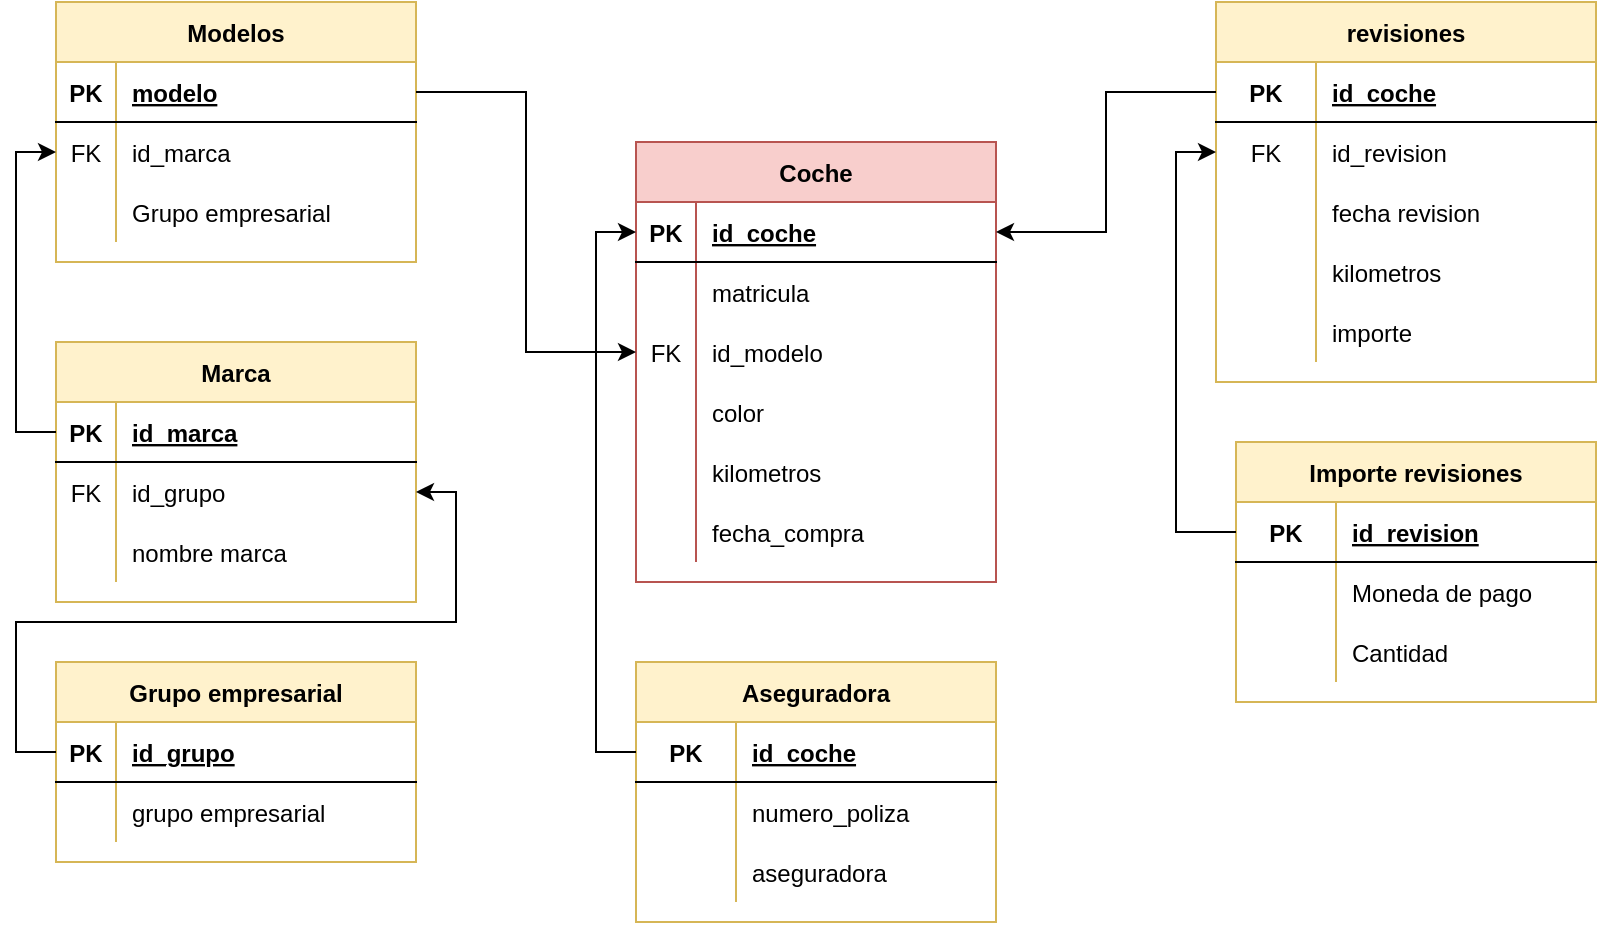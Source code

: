 <mxfile version="20.3.0" type="device"><diagram id="kRis9hSddyUz1scjvimP" name="Página-1"><mxGraphModel dx="1769" dy="606" grid="1" gridSize="10" guides="1" tooltips="1" connect="1" arrows="1" fold="1" page="1" pageScale="1" pageWidth="827" pageHeight="1169" math="0" shadow="0"><root><mxCell id="0"/><mxCell id="1" parent="0"/><mxCell id="tUKyHckhj3un_bRg2Ipb-5" value="Coche" style="shape=table;startSize=30;container=1;collapsible=1;childLayout=tableLayout;fixedRows=1;rowLines=0;fontStyle=1;align=center;resizeLast=1;fillColor=#f8cecc;strokeColor=#b85450;" vertex="1" parent="1"><mxGeometry y="170" width="180" height="220" as="geometry"/></mxCell><mxCell id="tUKyHckhj3un_bRg2Ipb-6" value="" style="shape=tableRow;horizontal=0;startSize=0;swimlaneHead=0;swimlaneBody=0;fillColor=none;collapsible=0;dropTarget=0;points=[[0,0.5],[1,0.5]];portConstraint=eastwest;top=0;left=0;right=0;bottom=1;" vertex="1" parent="tUKyHckhj3un_bRg2Ipb-5"><mxGeometry y="30" width="180" height="30" as="geometry"/></mxCell><mxCell id="tUKyHckhj3un_bRg2Ipb-7" value="PK" style="shape=partialRectangle;connectable=0;fillColor=none;top=0;left=0;bottom=0;right=0;fontStyle=1;overflow=hidden;" vertex="1" parent="tUKyHckhj3un_bRg2Ipb-6"><mxGeometry width="30" height="30" as="geometry"><mxRectangle width="30" height="30" as="alternateBounds"/></mxGeometry></mxCell><mxCell id="tUKyHckhj3un_bRg2Ipb-8" value="id_coche" style="shape=partialRectangle;connectable=0;fillColor=none;top=0;left=0;bottom=0;right=0;align=left;spacingLeft=6;fontStyle=5;overflow=hidden;" vertex="1" parent="tUKyHckhj3un_bRg2Ipb-6"><mxGeometry x="30" width="150" height="30" as="geometry"><mxRectangle width="150" height="30" as="alternateBounds"/></mxGeometry></mxCell><mxCell id="tUKyHckhj3un_bRg2Ipb-9" value="" style="shape=tableRow;horizontal=0;startSize=0;swimlaneHead=0;swimlaneBody=0;fillColor=none;collapsible=0;dropTarget=0;points=[[0,0.5],[1,0.5]];portConstraint=eastwest;top=0;left=0;right=0;bottom=0;" vertex="1" parent="tUKyHckhj3un_bRg2Ipb-5"><mxGeometry y="60" width="180" height="30" as="geometry"/></mxCell><mxCell id="tUKyHckhj3un_bRg2Ipb-10" value="" style="shape=partialRectangle;connectable=0;fillColor=none;top=0;left=0;bottom=0;right=0;editable=1;overflow=hidden;" vertex="1" parent="tUKyHckhj3un_bRg2Ipb-9"><mxGeometry width="30" height="30" as="geometry"><mxRectangle width="30" height="30" as="alternateBounds"/></mxGeometry></mxCell><mxCell id="tUKyHckhj3un_bRg2Ipb-11" value="matricula" style="shape=partialRectangle;connectable=0;fillColor=none;top=0;left=0;bottom=0;right=0;align=left;spacingLeft=6;overflow=hidden;" vertex="1" parent="tUKyHckhj3un_bRg2Ipb-9"><mxGeometry x="30" width="150" height="30" as="geometry"><mxRectangle width="150" height="30" as="alternateBounds"/></mxGeometry></mxCell><mxCell id="tUKyHckhj3un_bRg2Ipb-165" value="" style="shape=tableRow;horizontal=0;startSize=0;swimlaneHead=0;swimlaneBody=0;fillColor=none;collapsible=0;dropTarget=0;points=[[0,0.5],[1,0.5]];portConstraint=eastwest;top=0;left=0;right=0;bottom=0;" vertex="1" parent="tUKyHckhj3un_bRg2Ipb-5"><mxGeometry y="90" width="180" height="30" as="geometry"/></mxCell><mxCell id="tUKyHckhj3un_bRg2Ipb-166" value="FK" style="shape=partialRectangle;connectable=0;fillColor=none;top=0;left=0;bottom=0;right=0;editable=1;overflow=hidden;" vertex="1" parent="tUKyHckhj3un_bRg2Ipb-165"><mxGeometry width="30" height="30" as="geometry"><mxRectangle width="30" height="30" as="alternateBounds"/></mxGeometry></mxCell><mxCell id="tUKyHckhj3un_bRg2Ipb-167" value="id_modelo" style="shape=partialRectangle;connectable=0;fillColor=none;top=0;left=0;bottom=0;right=0;align=left;spacingLeft=6;overflow=hidden;" vertex="1" parent="tUKyHckhj3un_bRg2Ipb-165"><mxGeometry x="30" width="150" height="30" as="geometry"><mxRectangle width="150" height="30" as="alternateBounds"/></mxGeometry></mxCell><mxCell id="tUKyHckhj3un_bRg2Ipb-12" value="" style="shape=tableRow;horizontal=0;startSize=0;swimlaneHead=0;swimlaneBody=0;fillColor=none;collapsible=0;dropTarget=0;points=[[0,0.5],[1,0.5]];portConstraint=eastwest;top=0;left=0;right=0;bottom=0;" vertex="1" parent="tUKyHckhj3un_bRg2Ipb-5"><mxGeometry y="120" width="180" height="30" as="geometry"/></mxCell><mxCell id="tUKyHckhj3un_bRg2Ipb-13" value="" style="shape=partialRectangle;connectable=0;fillColor=none;top=0;left=0;bottom=0;right=0;editable=1;overflow=hidden;" vertex="1" parent="tUKyHckhj3un_bRg2Ipb-12"><mxGeometry width="30" height="30" as="geometry"><mxRectangle width="30" height="30" as="alternateBounds"/></mxGeometry></mxCell><mxCell id="tUKyHckhj3un_bRg2Ipb-14" value="color" style="shape=partialRectangle;connectable=0;fillColor=none;top=0;left=0;bottom=0;right=0;align=left;spacingLeft=6;overflow=hidden;" vertex="1" parent="tUKyHckhj3un_bRg2Ipb-12"><mxGeometry x="30" width="150" height="30" as="geometry"><mxRectangle width="150" height="30" as="alternateBounds"/></mxGeometry></mxCell><mxCell id="tUKyHckhj3un_bRg2Ipb-21" value="" style="shape=tableRow;horizontal=0;startSize=0;swimlaneHead=0;swimlaneBody=0;fillColor=none;collapsible=0;dropTarget=0;points=[[0,0.5],[1,0.5]];portConstraint=eastwest;top=0;left=0;right=0;bottom=0;" vertex="1" parent="tUKyHckhj3un_bRg2Ipb-5"><mxGeometry y="150" width="180" height="30" as="geometry"/></mxCell><mxCell id="tUKyHckhj3un_bRg2Ipb-22" value="" style="shape=partialRectangle;connectable=0;fillColor=none;top=0;left=0;bottom=0;right=0;editable=1;overflow=hidden;" vertex="1" parent="tUKyHckhj3un_bRg2Ipb-21"><mxGeometry width="30" height="30" as="geometry"><mxRectangle width="30" height="30" as="alternateBounds"/></mxGeometry></mxCell><mxCell id="tUKyHckhj3un_bRg2Ipb-23" value="kilometros" style="shape=partialRectangle;connectable=0;fillColor=none;top=0;left=0;bottom=0;right=0;align=left;spacingLeft=6;overflow=hidden;" vertex="1" parent="tUKyHckhj3un_bRg2Ipb-21"><mxGeometry x="30" width="150" height="30" as="geometry"><mxRectangle width="150" height="30" as="alternateBounds"/></mxGeometry></mxCell><mxCell id="tUKyHckhj3un_bRg2Ipb-27" value="" style="shape=tableRow;horizontal=0;startSize=0;swimlaneHead=0;swimlaneBody=0;fillColor=none;collapsible=0;dropTarget=0;points=[[0,0.5],[1,0.5]];portConstraint=eastwest;top=0;left=0;right=0;bottom=0;" vertex="1" parent="tUKyHckhj3un_bRg2Ipb-5"><mxGeometry y="180" width="180" height="30" as="geometry"/></mxCell><mxCell id="tUKyHckhj3un_bRg2Ipb-28" value="" style="shape=partialRectangle;connectable=0;fillColor=none;top=0;left=0;bottom=0;right=0;editable=1;overflow=hidden;" vertex="1" parent="tUKyHckhj3un_bRg2Ipb-27"><mxGeometry width="30" height="30" as="geometry"><mxRectangle width="30" height="30" as="alternateBounds"/></mxGeometry></mxCell><mxCell id="tUKyHckhj3un_bRg2Ipb-29" value="fecha_compra" style="shape=partialRectangle;connectable=0;fillColor=none;top=0;left=0;bottom=0;right=0;align=left;spacingLeft=6;overflow=hidden;" vertex="1" parent="tUKyHckhj3un_bRg2Ipb-27"><mxGeometry x="30" width="150" height="30" as="geometry"><mxRectangle width="150" height="30" as="alternateBounds"/></mxGeometry></mxCell><mxCell id="tUKyHckhj3un_bRg2Ipb-79" value="revisiones" style="shape=table;startSize=30;container=1;collapsible=1;childLayout=tableLayout;fixedRows=1;rowLines=0;fontStyle=1;align=center;resizeLast=1;fillColor=#fff2cc;strokeColor=#d6b656;" vertex="1" parent="1"><mxGeometry x="290" y="100" width="190" height="190" as="geometry"/></mxCell><mxCell id="tUKyHckhj3un_bRg2Ipb-80" value="" style="shape=tableRow;horizontal=0;startSize=0;swimlaneHead=0;swimlaneBody=0;fillColor=none;collapsible=0;dropTarget=0;points=[[0,0.5],[1,0.5]];portConstraint=eastwest;top=0;left=0;right=0;bottom=1;" vertex="1" parent="tUKyHckhj3un_bRg2Ipb-79"><mxGeometry y="30" width="190" height="30" as="geometry"/></mxCell><mxCell id="tUKyHckhj3un_bRg2Ipb-81" value="PK" style="shape=partialRectangle;connectable=0;fillColor=none;top=0;left=0;bottom=0;right=0;fontStyle=1;overflow=hidden;" vertex="1" parent="tUKyHckhj3un_bRg2Ipb-80"><mxGeometry width="50" height="30" as="geometry"><mxRectangle width="50" height="30" as="alternateBounds"/></mxGeometry></mxCell><mxCell id="tUKyHckhj3un_bRg2Ipb-82" value="id_coche" style="shape=partialRectangle;connectable=0;fillColor=none;top=0;left=0;bottom=0;right=0;align=left;spacingLeft=6;fontStyle=5;overflow=hidden;" vertex="1" parent="tUKyHckhj3un_bRg2Ipb-80"><mxGeometry x="50" width="140" height="30" as="geometry"><mxRectangle width="140" height="30" as="alternateBounds"/></mxGeometry></mxCell><mxCell id="tUKyHckhj3un_bRg2Ipb-83" value="" style="shape=tableRow;horizontal=0;startSize=0;swimlaneHead=0;swimlaneBody=0;fillColor=none;collapsible=0;dropTarget=0;points=[[0,0.5],[1,0.5]];portConstraint=eastwest;top=0;left=0;right=0;bottom=0;" vertex="1" parent="tUKyHckhj3un_bRg2Ipb-79"><mxGeometry y="60" width="190" height="30" as="geometry"/></mxCell><mxCell id="tUKyHckhj3un_bRg2Ipb-84" value="FK" style="shape=partialRectangle;connectable=0;fillColor=none;top=0;left=0;bottom=0;right=0;editable=1;overflow=hidden;" vertex="1" parent="tUKyHckhj3un_bRg2Ipb-83"><mxGeometry width="50" height="30" as="geometry"><mxRectangle width="50" height="30" as="alternateBounds"/></mxGeometry></mxCell><mxCell id="tUKyHckhj3un_bRg2Ipb-85" value="id_revision" style="shape=partialRectangle;connectable=0;fillColor=none;top=0;left=0;bottom=0;right=0;align=left;spacingLeft=6;overflow=hidden;" vertex="1" parent="tUKyHckhj3un_bRg2Ipb-83"><mxGeometry x="50" width="140" height="30" as="geometry"><mxRectangle width="140" height="30" as="alternateBounds"/></mxGeometry></mxCell><mxCell id="tUKyHckhj3un_bRg2Ipb-98" value="" style="shape=tableRow;horizontal=0;startSize=0;swimlaneHead=0;swimlaneBody=0;fillColor=none;collapsible=0;dropTarget=0;points=[[0,0.5],[1,0.5]];portConstraint=eastwest;top=0;left=0;right=0;bottom=0;" vertex="1" parent="tUKyHckhj3un_bRg2Ipb-79"><mxGeometry y="90" width="190" height="30" as="geometry"/></mxCell><mxCell id="tUKyHckhj3un_bRg2Ipb-99" value="" style="shape=partialRectangle;connectable=0;fillColor=none;top=0;left=0;bottom=0;right=0;editable=1;overflow=hidden;" vertex="1" parent="tUKyHckhj3un_bRg2Ipb-98"><mxGeometry width="50" height="30" as="geometry"><mxRectangle width="50" height="30" as="alternateBounds"/></mxGeometry></mxCell><mxCell id="tUKyHckhj3un_bRg2Ipb-100" value="fecha revision" style="shape=partialRectangle;connectable=0;fillColor=none;top=0;left=0;bottom=0;right=0;align=left;spacingLeft=6;overflow=hidden;" vertex="1" parent="tUKyHckhj3un_bRg2Ipb-98"><mxGeometry x="50" width="140" height="30" as="geometry"><mxRectangle width="140" height="30" as="alternateBounds"/></mxGeometry></mxCell><mxCell id="tUKyHckhj3un_bRg2Ipb-203" value="" style="shape=tableRow;horizontal=0;startSize=0;swimlaneHead=0;swimlaneBody=0;fillColor=none;collapsible=0;dropTarget=0;points=[[0,0.5],[1,0.5]];portConstraint=eastwest;top=0;left=0;right=0;bottom=0;" vertex="1" parent="tUKyHckhj3un_bRg2Ipb-79"><mxGeometry y="120" width="190" height="30" as="geometry"/></mxCell><mxCell id="tUKyHckhj3un_bRg2Ipb-204" value="" style="shape=partialRectangle;connectable=0;fillColor=none;top=0;left=0;bottom=0;right=0;editable=1;overflow=hidden;" vertex="1" parent="tUKyHckhj3un_bRg2Ipb-203"><mxGeometry width="50" height="30" as="geometry"><mxRectangle width="50" height="30" as="alternateBounds"/></mxGeometry></mxCell><mxCell id="tUKyHckhj3un_bRg2Ipb-205" value="kilometros" style="shape=partialRectangle;connectable=0;fillColor=none;top=0;left=0;bottom=0;right=0;align=left;spacingLeft=6;overflow=hidden;" vertex="1" parent="tUKyHckhj3un_bRg2Ipb-203"><mxGeometry x="50" width="140" height="30" as="geometry"><mxRectangle width="140" height="30" as="alternateBounds"/></mxGeometry></mxCell><mxCell id="tUKyHckhj3un_bRg2Ipb-206" value="" style="shape=tableRow;horizontal=0;startSize=0;swimlaneHead=0;swimlaneBody=0;fillColor=none;collapsible=0;dropTarget=0;points=[[0,0.5],[1,0.5]];portConstraint=eastwest;top=0;left=0;right=0;bottom=0;" vertex="1" parent="tUKyHckhj3un_bRg2Ipb-79"><mxGeometry y="150" width="190" height="30" as="geometry"/></mxCell><mxCell id="tUKyHckhj3un_bRg2Ipb-207" value="" style="shape=partialRectangle;connectable=0;fillColor=none;top=0;left=0;bottom=0;right=0;editable=1;overflow=hidden;" vertex="1" parent="tUKyHckhj3un_bRg2Ipb-206"><mxGeometry width="50" height="30" as="geometry"><mxRectangle width="50" height="30" as="alternateBounds"/></mxGeometry></mxCell><mxCell id="tUKyHckhj3un_bRg2Ipb-208" value="importe" style="shape=partialRectangle;connectable=0;fillColor=none;top=0;left=0;bottom=0;right=0;align=left;spacingLeft=6;overflow=hidden;" vertex="1" parent="tUKyHckhj3un_bRg2Ipb-206"><mxGeometry x="50" width="140" height="30" as="geometry"><mxRectangle width="140" height="30" as="alternateBounds"/></mxGeometry></mxCell><mxCell id="tUKyHckhj3un_bRg2Ipb-103" value="Importe revisiones" style="shape=table;startSize=30;container=1;collapsible=1;childLayout=tableLayout;fixedRows=1;rowLines=0;fontStyle=1;align=center;resizeLast=1;fillColor=#fff2cc;strokeColor=#d6b656;" vertex="1" parent="1"><mxGeometry x="300" y="320" width="180" height="130" as="geometry"/></mxCell><mxCell id="tUKyHckhj3un_bRg2Ipb-104" value="" style="shape=tableRow;horizontal=0;startSize=0;swimlaneHead=0;swimlaneBody=0;fillColor=none;collapsible=0;dropTarget=0;points=[[0,0.5],[1,0.5]];portConstraint=eastwest;top=0;left=0;right=0;bottom=1;" vertex="1" parent="tUKyHckhj3un_bRg2Ipb-103"><mxGeometry y="30" width="180" height="30" as="geometry"/></mxCell><mxCell id="tUKyHckhj3un_bRg2Ipb-105" value="PK" style="shape=partialRectangle;connectable=0;fillColor=none;top=0;left=0;bottom=0;right=0;fontStyle=1;overflow=hidden;" vertex="1" parent="tUKyHckhj3un_bRg2Ipb-104"><mxGeometry width="50" height="30" as="geometry"><mxRectangle width="50" height="30" as="alternateBounds"/></mxGeometry></mxCell><mxCell id="tUKyHckhj3un_bRg2Ipb-106" value="id_revision" style="shape=partialRectangle;connectable=0;fillColor=none;top=0;left=0;bottom=0;right=0;align=left;spacingLeft=6;fontStyle=5;overflow=hidden;" vertex="1" parent="tUKyHckhj3un_bRg2Ipb-104"><mxGeometry x="50" width="130" height="30" as="geometry"><mxRectangle width="130" height="30" as="alternateBounds"/></mxGeometry></mxCell><mxCell id="tUKyHckhj3un_bRg2Ipb-107" value="" style="shape=tableRow;horizontal=0;startSize=0;swimlaneHead=0;swimlaneBody=0;fillColor=none;collapsible=0;dropTarget=0;points=[[0,0.5],[1,0.5]];portConstraint=eastwest;top=0;left=0;right=0;bottom=0;" vertex="1" parent="tUKyHckhj3un_bRg2Ipb-103"><mxGeometry y="60" width="180" height="30" as="geometry"/></mxCell><mxCell id="tUKyHckhj3un_bRg2Ipb-108" value="" style="shape=partialRectangle;connectable=0;fillColor=none;top=0;left=0;bottom=0;right=0;editable=1;overflow=hidden;fontStyle=1" vertex="1" parent="tUKyHckhj3un_bRg2Ipb-107"><mxGeometry width="50" height="30" as="geometry"><mxRectangle width="50" height="30" as="alternateBounds"/></mxGeometry></mxCell><mxCell id="tUKyHckhj3un_bRg2Ipb-109" value="Moneda de pago" style="shape=partialRectangle;connectable=0;fillColor=none;top=0;left=0;bottom=0;right=0;align=left;spacingLeft=6;overflow=hidden;fontStyle=0" vertex="1" parent="tUKyHckhj3un_bRg2Ipb-107"><mxGeometry x="50" width="130" height="30" as="geometry"><mxRectangle width="130" height="30" as="alternateBounds"/></mxGeometry></mxCell><mxCell id="tUKyHckhj3un_bRg2Ipb-137" value="" style="shape=tableRow;horizontal=0;startSize=0;swimlaneHead=0;swimlaneBody=0;fillColor=none;collapsible=0;dropTarget=0;points=[[0,0.5],[1,0.5]];portConstraint=eastwest;top=0;left=0;right=0;bottom=0;" vertex="1" parent="tUKyHckhj3un_bRg2Ipb-103"><mxGeometry y="90" width="180" height="30" as="geometry"/></mxCell><mxCell id="tUKyHckhj3un_bRg2Ipb-138" value="" style="shape=partialRectangle;connectable=0;fillColor=none;top=0;left=0;bottom=0;right=0;editable=1;overflow=hidden;fontStyle=0" vertex="1" parent="tUKyHckhj3un_bRg2Ipb-137"><mxGeometry width="50" height="30" as="geometry"><mxRectangle width="50" height="30" as="alternateBounds"/></mxGeometry></mxCell><mxCell id="tUKyHckhj3un_bRg2Ipb-139" value="Cantidad" style="shape=partialRectangle;connectable=0;fillColor=none;top=0;left=0;bottom=0;right=0;align=left;spacingLeft=6;overflow=hidden;fontStyle=0" vertex="1" parent="tUKyHckhj3un_bRg2Ipb-137"><mxGeometry x="50" width="130" height="30" as="geometry"><mxRectangle width="130" height="30" as="alternateBounds"/></mxGeometry></mxCell><mxCell id="tUKyHckhj3un_bRg2Ipb-124" value="Aseguradora" style="shape=table;startSize=30;container=1;collapsible=1;childLayout=tableLayout;fixedRows=1;rowLines=0;fontStyle=1;align=center;resizeLast=1;fillColor=#fff2cc;strokeColor=#d6b656;" vertex="1" parent="1"><mxGeometry y="430" width="180" height="130" as="geometry"/></mxCell><mxCell id="tUKyHckhj3un_bRg2Ipb-125" value="" style="shape=tableRow;horizontal=0;startSize=0;swimlaneHead=0;swimlaneBody=0;fillColor=none;collapsible=0;dropTarget=0;points=[[0,0.5],[1,0.5]];portConstraint=eastwest;top=0;left=0;right=0;bottom=1;" vertex="1" parent="tUKyHckhj3un_bRg2Ipb-124"><mxGeometry y="30" width="180" height="30" as="geometry"/></mxCell><mxCell id="tUKyHckhj3un_bRg2Ipb-126" value="PK" style="shape=partialRectangle;connectable=0;fillColor=none;top=0;left=0;bottom=0;right=0;fontStyle=1;overflow=hidden;" vertex="1" parent="tUKyHckhj3un_bRg2Ipb-125"><mxGeometry width="50.0" height="30" as="geometry"><mxRectangle width="50.0" height="30" as="alternateBounds"/></mxGeometry></mxCell><mxCell id="tUKyHckhj3un_bRg2Ipb-127" value="id_coche" style="shape=partialRectangle;connectable=0;fillColor=none;top=0;left=0;bottom=0;right=0;align=left;spacingLeft=6;fontStyle=5;overflow=hidden;" vertex="1" parent="tUKyHckhj3un_bRg2Ipb-125"><mxGeometry x="50.0" width="130.0" height="30" as="geometry"><mxRectangle width="130.0" height="30" as="alternateBounds"/></mxGeometry></mxCell><mxCell id="tUKyHckhj3un_bRg2Ipb-128" value="" style="shape=tableRow;horizontal=0;startSize=0;swimlaneHead=0;swimlaneBody=0;fillColor=none;collapsible=0;dropTarget=0;points=[[0,0.5],[1,0.5]];portConstraint=eastwest;top=0;left=0;right=0;bottom=0;" vertex="1" parent="tUKyHckhj3un_bRg2Ipb-124"><mxGeometry y="60" width="180" height="30" as="geometry"/></mxCell><mxCell id="tUKyHckhj3un_bRg2Ipb-129" value="" style="shape=partialRectangle;connectable=0;fillColor=none;top=0;left=0;bottom=0;right=0;editable=1;overflow=hidden;" vertex="1" parent="tUKyHckhj3un_bRg2Ipb-128"><mxGeometry width="50.0" height="30" as="geometry"><mxRectangle width="50.0" height="30" as="alternateBounds"/></mxGeometry></mxCell><mxCell id="tUKyHckhj3un_bRg2Ipb-130" value="numero_poliza" style="shape=partialRectangle;connectable=0;fillColor=none;top=0;left=0;bottom=0;right=0;align=left;spacingLeft=6;overflow=hidden;" vertex="1" parent="tUKyHckhj3un_bRg2Ipb-128"><mxGeometry x="50.0" width="130.0" height="30" as="geometry"><mxRectangle width="130.0" height="30" as="alternateBounds"/></mxGeometry></mxCell><mxCell id="tUKyHckhj3un_bRg2Ipb-169" value="" style="shape=tableRow;horizontal=0;startSize=0;swimlaneHead=0;swimlaneBody=0;fillColor=none;collapsible=0;dropTarget=0;points=[[0,0.5],[1,0.5]];portConstraint=eastwest;top=0;left=0;right=0;bottom=0;" vertex="1" parent="tUKyHckhj3un_bRg2Ipb-124"><mxGeometry y="90" width="180" height="30" as="geometry"/></mxCell><mxCell id="tUKyHckhj3un_bRg2Ipb-170" value="" style="shape=partialRectangle;connectable=0;fillColor=none;top=0;left=0;bottom=0;right=0;editable=1;overflow=hidden;" vertex="1" parent="tUKyHckhj3un_bRg2Ipb-169"><mxGeometry width="50.0" height="30" as="geometry"><mxRectangle width="50.0" height="30" as="alternateBounds"/></mxGeometry></mxCell><mxCell id="tUKyHckhj3un_bRg2Ipb-171" value="aseguradora" style="shape=partialRectangle;connectable=0;fillColor=none;top=0;left=0;bottom=0;right=0;align=left;spacingLeft=6;overflow=hidden;" vertex="1" parent="tUKyHckhj3un_bRg2Ipb-169"><mxGeometry x="50.0" width="130.0" height="30" as="geometry"><mxRectangle width="130.0" height="30" as="alternateBounds"/></mxGeometry></mxCell><mxCell id="tUKyHckhj3un_bRg2Ipb-152" value="Modelos" style="shape=table;startSize=30;container=1;collapsible=1;childLayout=tableLayout;fixedRows=1;rowLines=0;fontStyle=1;align=center;resizeLast=1;fillColor=#fff2cc;strokeColor=#d6b656;" vertex="1" parent="1"><mxGeometry x="-290" y="100" width="180" height="130" as="geometry"/></mxCell><mxCell id="tUKyHckhj3un_bRg2Ipb-153" value="" style="shape=tableRow;horizontal=0;startSize=0;swimlaneHead=0;swimlaneBody=0;fillColor=none;collapsible=0;dropTarget=0;points=[[0,0.5],[1,0.5]];portConstraint=eastwest;top=0;left=0;right=0;bottom=1;" vertex="1" parent="tUKyHckhj3un_bRg2Ipb-152"><mxGeometry y="30" width="180" height="30" as="geometry"/></mxCell><mxCell id="tUKyHckhj3un_bRg2Ipb-154" value="PK" style="shape=partialRectangle;connectable=0;fillColor=none;top=0;left=0;bottom=0;right=0;fontStyle=1;overflow=hidden;" vertex="1" parent="tUKyHckhj3un_bRg2Ipb-153"><mxGeometry width="30" height="30" as="geometry"><mxRectangle width="30" height="30" as="alternateBounds"/></mxGeometry></mxCell><mxCell id="tUKyHckhj3un_bRg2Ipb-155" value="modelo" style="shape=partialRectangle;connectable=0;fillColor=none;top=0;left=0;bottom=0;right=0;align=left;spacingLeft=6;fontStyle=5;overflow=hidden;" vertex="1" parent="tUKyHckhj3un_bRg2Ipb-153"><mxGeometry x="30" width="150" height="30" as="geometry"><mxRectangle width="150" height="30" as="alternateBounds"/></mxGeometry></mxCell><mxCell id="tUKyHckhj3un_bRg2Ipb-159" value="" style="shape=tableRow;horizontal=0;startSize=0;swimlaneHead=0;swimlaneBody=0;fillColor=none;collapsible=0;dropTarget=0;points=[[0,0.5],[1,0.5]];portConstraint=eastwest;top=0;left=0;right=0;bottom=0;" vertex="1" parent="tUKyHckhj3un_bRg2Ipb-152"><mxGeometry y="60" width="180" height="30" as="geometry"/></mxCell><mxCell id="tUKyHckhj3un_bRg2Ipb-160" value="FK" style="shape=partialRectangle;connectable=0;fillColor=none;top=0;left=0;bottom=0;right=0;editable=1;overflow=hidden;" vertex="1" parent="tUKyHckhj3un_bRg2Ipb-159"><mxGeometry width="30" height="30" as="geometry"><mxRectangle width="30" height="30" as="alternateBounds"/></mxGeometry></mxCell><mxCell id="tUKyHckhj3un_bRg2Ipb-161" value="id_marca" style="shape=partialRectangle;connectable=0;fillColor=none;top=0;left=0;bottom=0;right=0;align=left;spacingLeft=6;overflow=hidden;" vertex="1" parent="tUKyHckhj3un_bRg2Ipb-159"><mxGeometry x="30" width="150" height="30" as="geometry"><mxRectangle width="150" height="30" as="alternateBounds"/></mxGeometry></mxCell><mxCell id="tUKyHckhj3un_bRg2Ipb-162" value="" style="shape=tableRow;horizontal=0;startSize=0;swimlaneHead=0;swimlaneBody=0;fillColor=none;collapsible=0;dropTarget=0;points=[[0,0.5],[1,0.5]];portConstraint=eastwest;top=0;left=0;right=0;bottom=0;" vertex="1" parent="tUKyHckhj3un_bRg2Ipb-152"><mxGeometry y="90" width="180" height="30" as="geometry"/></mxCell><mxCell id="tUKyHckhj3un_bRg2Ipb-163" value="" style="shape=partialRectangle;connectable=0;fillColor=none;top=0;left=0;bottom=0;right=0;editable=1;overflow=hidden;" vertex="1" parent="tUKyHckhj3un_bRg2Ipb-162"><mxGeometry width="30" height="30" as="geometry"><mxRectangle width="30" height="30" as="alternateBounds"/></mxGeometry></mxCell><mxCell id="tUKyHckhj3un_bRg2Ipb-164" value="Grupo empresarial" style="shape=partialRectangle;connectable=0;fillColor=none;top=0;left=0;bottom=0;right=0;align=left;spacingLeft=6;overflow=hidden;" vertex="1" parent="tUKyHckhj3un_bRg2Ipb-162"><mxGeometry x="30" width="150" height="30" as="geometry"><mxRectangle width="150" height="30" as="alternateBounds"/></mxGeometry></mxCell><mxCell id="tUKyHckhj3un_bRg2Ipb-174" value="Grupo empresarial" style="shape=table;startSize=30;container=1;collapsible=1;childLayout=tableLayout;fixedRows=1;rowLines=0;fontStyle=1;align=center;resizeLast=1;fillColor=#fff2cc;strokeColor=#d6b656;" vertex="1" parent="1"><mxGeometry x="-290" y="430" width="180" height="100" as="geometry"/></mxCell><mxCell id="tUKyHckhj3un_bRg2Ipb-175" value="" style="shape=tableRow;horizontal=0;startSize=0;swimlaneHead=0;swimlaneBody=0;fillColor=none;collapsible=0;dropTarget=0;points=[[0,0.5],[1,0.5]];portConstraint=eastwest;top=0;left=0;right=0;bottom=1;" vertex="1" parent="tUKyHckhj3un_bRg2Ipb-174"><mxGeometry y="30" width="180" height="30" as="geometry"/></mxCell><mxCell id="tUKyHckhj3un_bRg2Ipb-176" value="PK" style="shape=partialRectangle;connectable=0;fillColor=none;top=0;left=0;bottom=0;right=0;fontStyle=1;overflow=hidden;" vertex="1" parent="tUKyHckhj3un_bRg2Ipb-175"><mxGeometry width="30" height="30" as="geometry"><mxRectangle width="30" height="30" as="alternateBounds"/></mxGeometry></mxCell><mxCell id="tUKyHckhj3un_bRg2Ipb-177" value="id_grupo" style="shape=partialRectangle;connectable=0;fillColor=none;top=0;left=0;bottom=0;right=0;align=left;spacingLeft=6;fontStyle=5;overflow=hidden;" vertex="1" parent="tUKyHckhj3un_bRg2Ipb-175"><mxGeometry x="30" width="150" height="30" as="geometry"><mxRectangle width="150" height="30" as="alternateBounds"/></mxGeometry></mxCell><mxCell id="tUKyHckhj3un_bRg2Ipb-184" value="" style="shape=tableRow;horizontal=0;startSize=0;swimlaneHead=0;swimlaneBody=0;fillColor=none;collapsible=0;dropTarget=0;points=[[0,0.5],[1,0.5]];portConstraint=eastwest;top=0;left=0;right=0;bottom=0;" vertex="1" parent="tUKyHckhj3un_bRg2Ipb-174"><mxGeometry y="60" width="180" height="30" as="geometry"/></mxCell><mxCell id="tUKyHckhj3un_bRg2Ipb-185" value="" style="shape=partialRectangle;connectable=0;fillColor=none;top=0;left=0;bottom=0;right=0;editable=1;overflow=hidden;" vertex="1" parent="tUKyHckhj3un_bRg2Ipb-184"><mxGeometry width="30" height="30" as="geometry"><mxRectangle width="30" height="30" as="alternateBounds"/></mxGeometry></mxCell><mxCell id="tUKyHckhj3un_bRg2Ipb-186" value="grupo empresarial" style="shape=partialRectangle;connectable=0;fillColor=none;top=0;left=0;bottom=0;right=0;align=left;spacingLeft=6;overflow=hidden;" vertex="1" parent="tUKyHckhj3un_bRg2Ipb-184"><mxGeometry x="30" width="150" height="30" as="geometry"><mxRectangle width="150" height="30" as="alternateBounds"/></mxGeometry></mxCell><mxCell id="tUKyHckhj3un_bRg2Ipb-187" value="Marca" style="shape=table;startSize=30;container=1;collapsible=1;childLayout=tableLayout;fixedRows=1;rowLines=0;fontStyle=1;align=center;resizeLast=1;fillColor=#fff2cc;strokeColor=#d6b656;" vertex="1" parent="1"><mxGeometry x="-290" y="270" width="180" height="130" as="geometry"/></mxCell><mxCell id="tUKyHckhj3un_bRg2Ipb-188" value="" style="shape=tableRow;horizontal=0;startSize=0;swimlaneHead=0;swimlaneBody=0;fillColor=none;collapsible=0;dropTarget=0;points=[[0,0.5],[1,0.5]];portConstraint=eastwest;top=0;left=0;right=0;bottom=1;" vertex="1" parent="tUKyHckhj3un_bRg2Ipb-187"><mxGeometry y="30" width="180" height="30" as="geometry"/></mxCell><mxCell id="tUKyHckhj3un_bRg2Ipb-189" value="PK" style="shape=partialRectangle;connectable=0;fillColor=none;top=0;left=0;bottom=0;right=0;fontStyle=1;overflow=hidden;" vertex="1" parent="tUKyHckhj3un_bRg2Ipb-188"><mxGeometry width="30" height="30" as="geometry"><mxRectangle width="30" height="30" as="alternateBounds"/></mxGeometry></mxCell><mxCell id="tUKyHckhj3un_bRg2Ipb-190" value="id_marca" style="shape=partialRectangle;connectable=0;fillColor=none;top=0;left=0;bottom=0;right=0;align=left;spacingLeft=6;fontStyle=5;overflow=hidden;" vertex="1" parent="tUKyHckhj3un_bRg2Ipb-188"><mxGeometry x="30" width="150" height="30" as="geometry"><mxRectangle width="150" height="30" as="alternateBounds"/></mxGeometry></mxCell><mxCell id="tUKyHckhj3un_bRg2Ipb-191" value="" style="shape=tableRow;horizontal=0;startSize=0;swimlaneHead=0;swimlaneBody=0;fillColor=none;collapsible=0;dropTarget=0;points=[[0,0.5],[1,0.5]];portConstraint=eastwest;top=0;left=0;right=0;bottom=0;" vertex="1" parent="tUKyHckhj3un_bRg2Ipb-187"><mxGeometry y="60" width="180" height="30" as="geometry"/></mxCell><mxCell id="tUKyHckhj3un_bRg2Ipb-192" value="FK" style="shape=partialRectangle;connectable=0;fillColor=none;top=0;left=0;bottom=0;right=0;editable=1;overflow=hidden;" vertex="1" parent="tUKyHckhj3un_bRg2Ipb-191"><mxGeometry width="30" height="30" as="geometry"><mxRectangle width="30" height="30" as="alternateBounds"/></mxGeometry></mxCell><mxCell id="tUKyHckhj3un_bRg2Ipb-193" value="id_grupo" style="shape=partialRectangle;connectable=0;fillColor=none;top=0;left=0;bottom=0;right=0;align=left;spacingLeft=6;overflow=hidden;" vertex="1" parent="tUKyHckhj3un_bRg2Ipb-191"><mxGeometry x="30" width="150" height="30" as="geometry"><mxRectangle width="150" height="30" as="alternateBounds"/></mxGeometry></mxCell><mxCell id="tUKyHckhj3un_bRg2Ipb-194" value="" style="shape=tableRow;horizontal=0;startSize=0;swimlaneHead=0;swimlaneBody=0;fillColor=none;collapsible=0;dropTarget=0;points=[[0,0.5],[1,0.5]];portConstraint=eastwest;top=0;left=0;right=0;bottom=0;" vertex="1" parent="tUKyHckhj3un_bRg2Ipb-187"><mxGeometry y="90" width="180" height="30" as="geometry"/></mxCell><mxCell id="tUKyHckhj3un_bRg2Ipb-195" value="" style="shape=partialRectangle;connectable=0;fillColor=none;top=0;left=0;bottom=0;right=0;editable=1;overflow=hidden;" vertex="1" parent="tUKyHckhj3un_bRg2Ipb-194"><mxGeometry width="30" height="30" as="geometry"><mxRectangle width="30" height="30" as="alternateBounds"/></mxGeometry></mxCell><mxCell id="tUKyHckhj3un_bRg2Ipb-196" value="nombre marca" style="shape=partialRectangle;connectable=0;fillColor=none;top=0;left=0;bottom=0;right=0;align=left;spacingLeft=6;overflow=hidden;" vertex="1" parent="tUKyHckhj3un_bRg2Ipb-194"><mxGeometry x="30" width="150" height="30" as="geometry"><mxRectangle width="150" height="30" as="alternateBounds"/></mxGeometry></mxCell><mxCell id="tUKyHckhj3un_bRg2Ipb-200" style="edgeStyle=orthogonalEdgeStyle;rounded=0;orthogonalLoop=1;jettySize=auto;html=1;entryX=1;entryY=0.5;entryDx=0;entryDy=0;" edge="1" parent="1" source="tUKyHckhj3un_bRg2Ipb-175" target="tUKyHckhj3un_bRg2Ipb-191"><mxGeometry relative="1" as="geometry"/></mxCell><mxCell id="tUKyHckhj3un_bRg2Ipb-201" style="edgeStyle=orthogonalEdgeStyle;rounded=0;orthogonalLoop=1;jettySize=auto;html=1;entryX=0;entryY=0.5;entryDx=0;entryDy=0;" edge="1" parent="1" source="tUKyHckhj3un_bRg2Ipb-188" target="tUKyHckhj3un_bRg2Ipb-159"><mxGeometry relative="1" as="geometry"/></mxCell><mxCell id="tUKyHckhj3un_bRg2Ipb-202" style="edgeStyle=orthogonalEdgeStyle;rounded=0;orthogonalLoop=1;jettySize=auto;html=1;entryX=0;entryY=0.5;entryDx=0;entryDy=0;" edge="1" parent="1" source="tUKyHckhj3un_bRg2Ipb-153" target="tUKyHckhj3un_bRg2Ipb-165"><mxGeometry relative="1" as="geometry"/></mxCell><mxCell id="tUKyHckhj3un_bRg2Ipb-209" style="edgeStyle=orthogonalEdgeStyle;rounded=0;orthogonalLoop=1;jettySize=auto;html=1;entryX=0;entryY=0.5;entryDx=0;entryDy=0;" edge="1" parent="1" source="tUKyHckhj3un_bRg2Ipb-104" target="tUKyHckhj3un_bRg2Ipb-83"><mxGeometry relative="1" as="geometry"/></mxCell><mxCell id="tUKyHckhj3un_bRg2Ipb-210" style="edgeStyle=orthogonalEdgeStyle;rounded=0;orthogonalLoop=1;jettySize=auto;html=1;exitX=0;exitY=0.5;exitDx=0;exitDy=0;" edge="1" parent="1" source="tUKyHckhj3un_bRg2Ipb-80" target="tUKyHckhj3un_bRg2Ipb-6"><mxGeometry relative="1" as="geometry"/></mxCell><mxCell id="tUKyHckhj3un_bRg2Ipb-212" style="edgeStyle=orthogonalEdgeStyle;rounded=0;orthogonalLoop=1;jettySize=auto;html=1;entryX=0;entryY=0.5;entryDx=0;entryDy=0;" edge="1" parent="1" source="tUKyHckhj3un_bRg2Ipb-125" target="tUKyHckhj3un_bRg2Ipb-6"><mxGeometry relative="1" as="geometry"/></mxCell></root></mxGraphModel></diagram></mxfile>